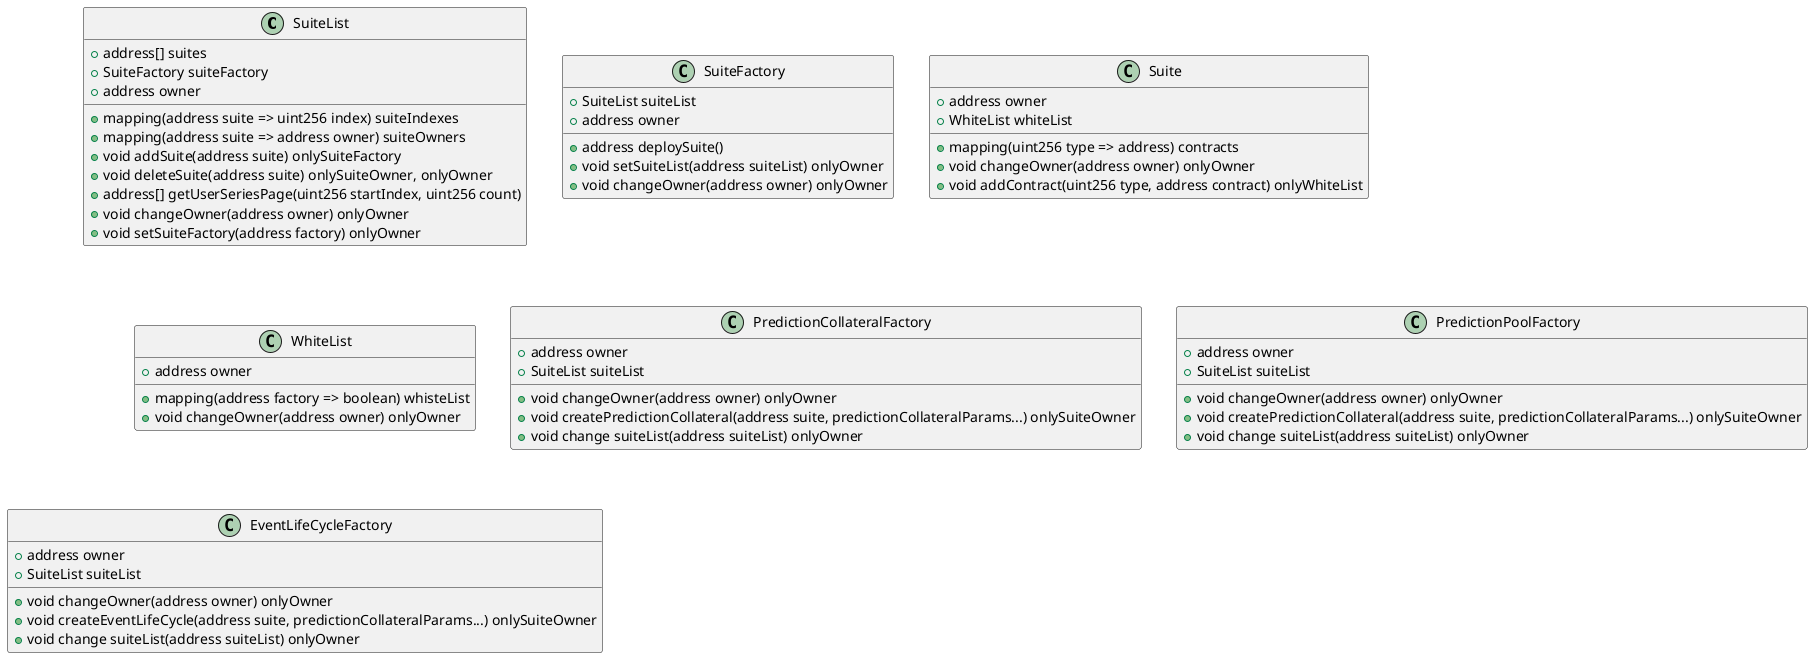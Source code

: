 @startuml
class SuiteList {
    +address[] suites
    +SuiteFactory suiteFactory
    +address owner
    +mapping(address suite => uint256 index) suiteIndexes
    +mapping(address suite => address owner) suiteOwners
    +void addSuite(address suite) onlySuiteFactory
    +void deleteSuite(address suite) onlySuiteOwner, onlyOwner
    +address[] getUserSeriesPage(uint256 startIndex, uint256 count)
    +void changeOwner(address owner) onlyOwner
    +void setSuiteFactory(address factory) onlyOwner
}

class SuiteFactory {
    +SuiteList suiteList
    +address owner
    +address deploySuite()
    +void setSuiteList(address suiteList) onlyOwner
    +void changeOwner(address owner) onlyOwner
}

class Suite {
    +address owner
    +WhiteList whiteList
    +mapping(uint256 type => address) contracts
    +void changeOwner(address owner) onlyOwner
    +void addContract(uint256 type, address contract) onlyWhiteList
}

class WhiteList {
    +address owner
    +mapping(address factory => boolean) whisteList
    +void changeOwner(address owner) onlyOwner
}

class PredictionCollateralFactory {
    +address owner
    +SuiteList suiteList
    +void changeOwner(address owner) onlyOwner
    +void createPredictionCollateral(address suite, predictionCollateralParams...) onlySuiteOwner
    +void change suiteList(address suiteList) onlyOwner
}

class PredictionPoolFactory {
    +address owner
    +SuiteList suiteList
    +void changeOwner(address owner) onlyOwner
    +void createPredictionCollateral(address suite, predictionCollateralParams...) onlySuiteOwner
    +void change suiteList(address suiteList) onlyOwner
}

class EventLifeCycleFactory {
    +address owner
    +SuiteList suiteList
    +void changeOwner(address owner) onlyOwner
    +void createEventLifeCycle(address suite, predictionCollateralParams...) onlySuiteOwner
    +void change suiteList(address suiteList) onlyOwner
}

@enduml

